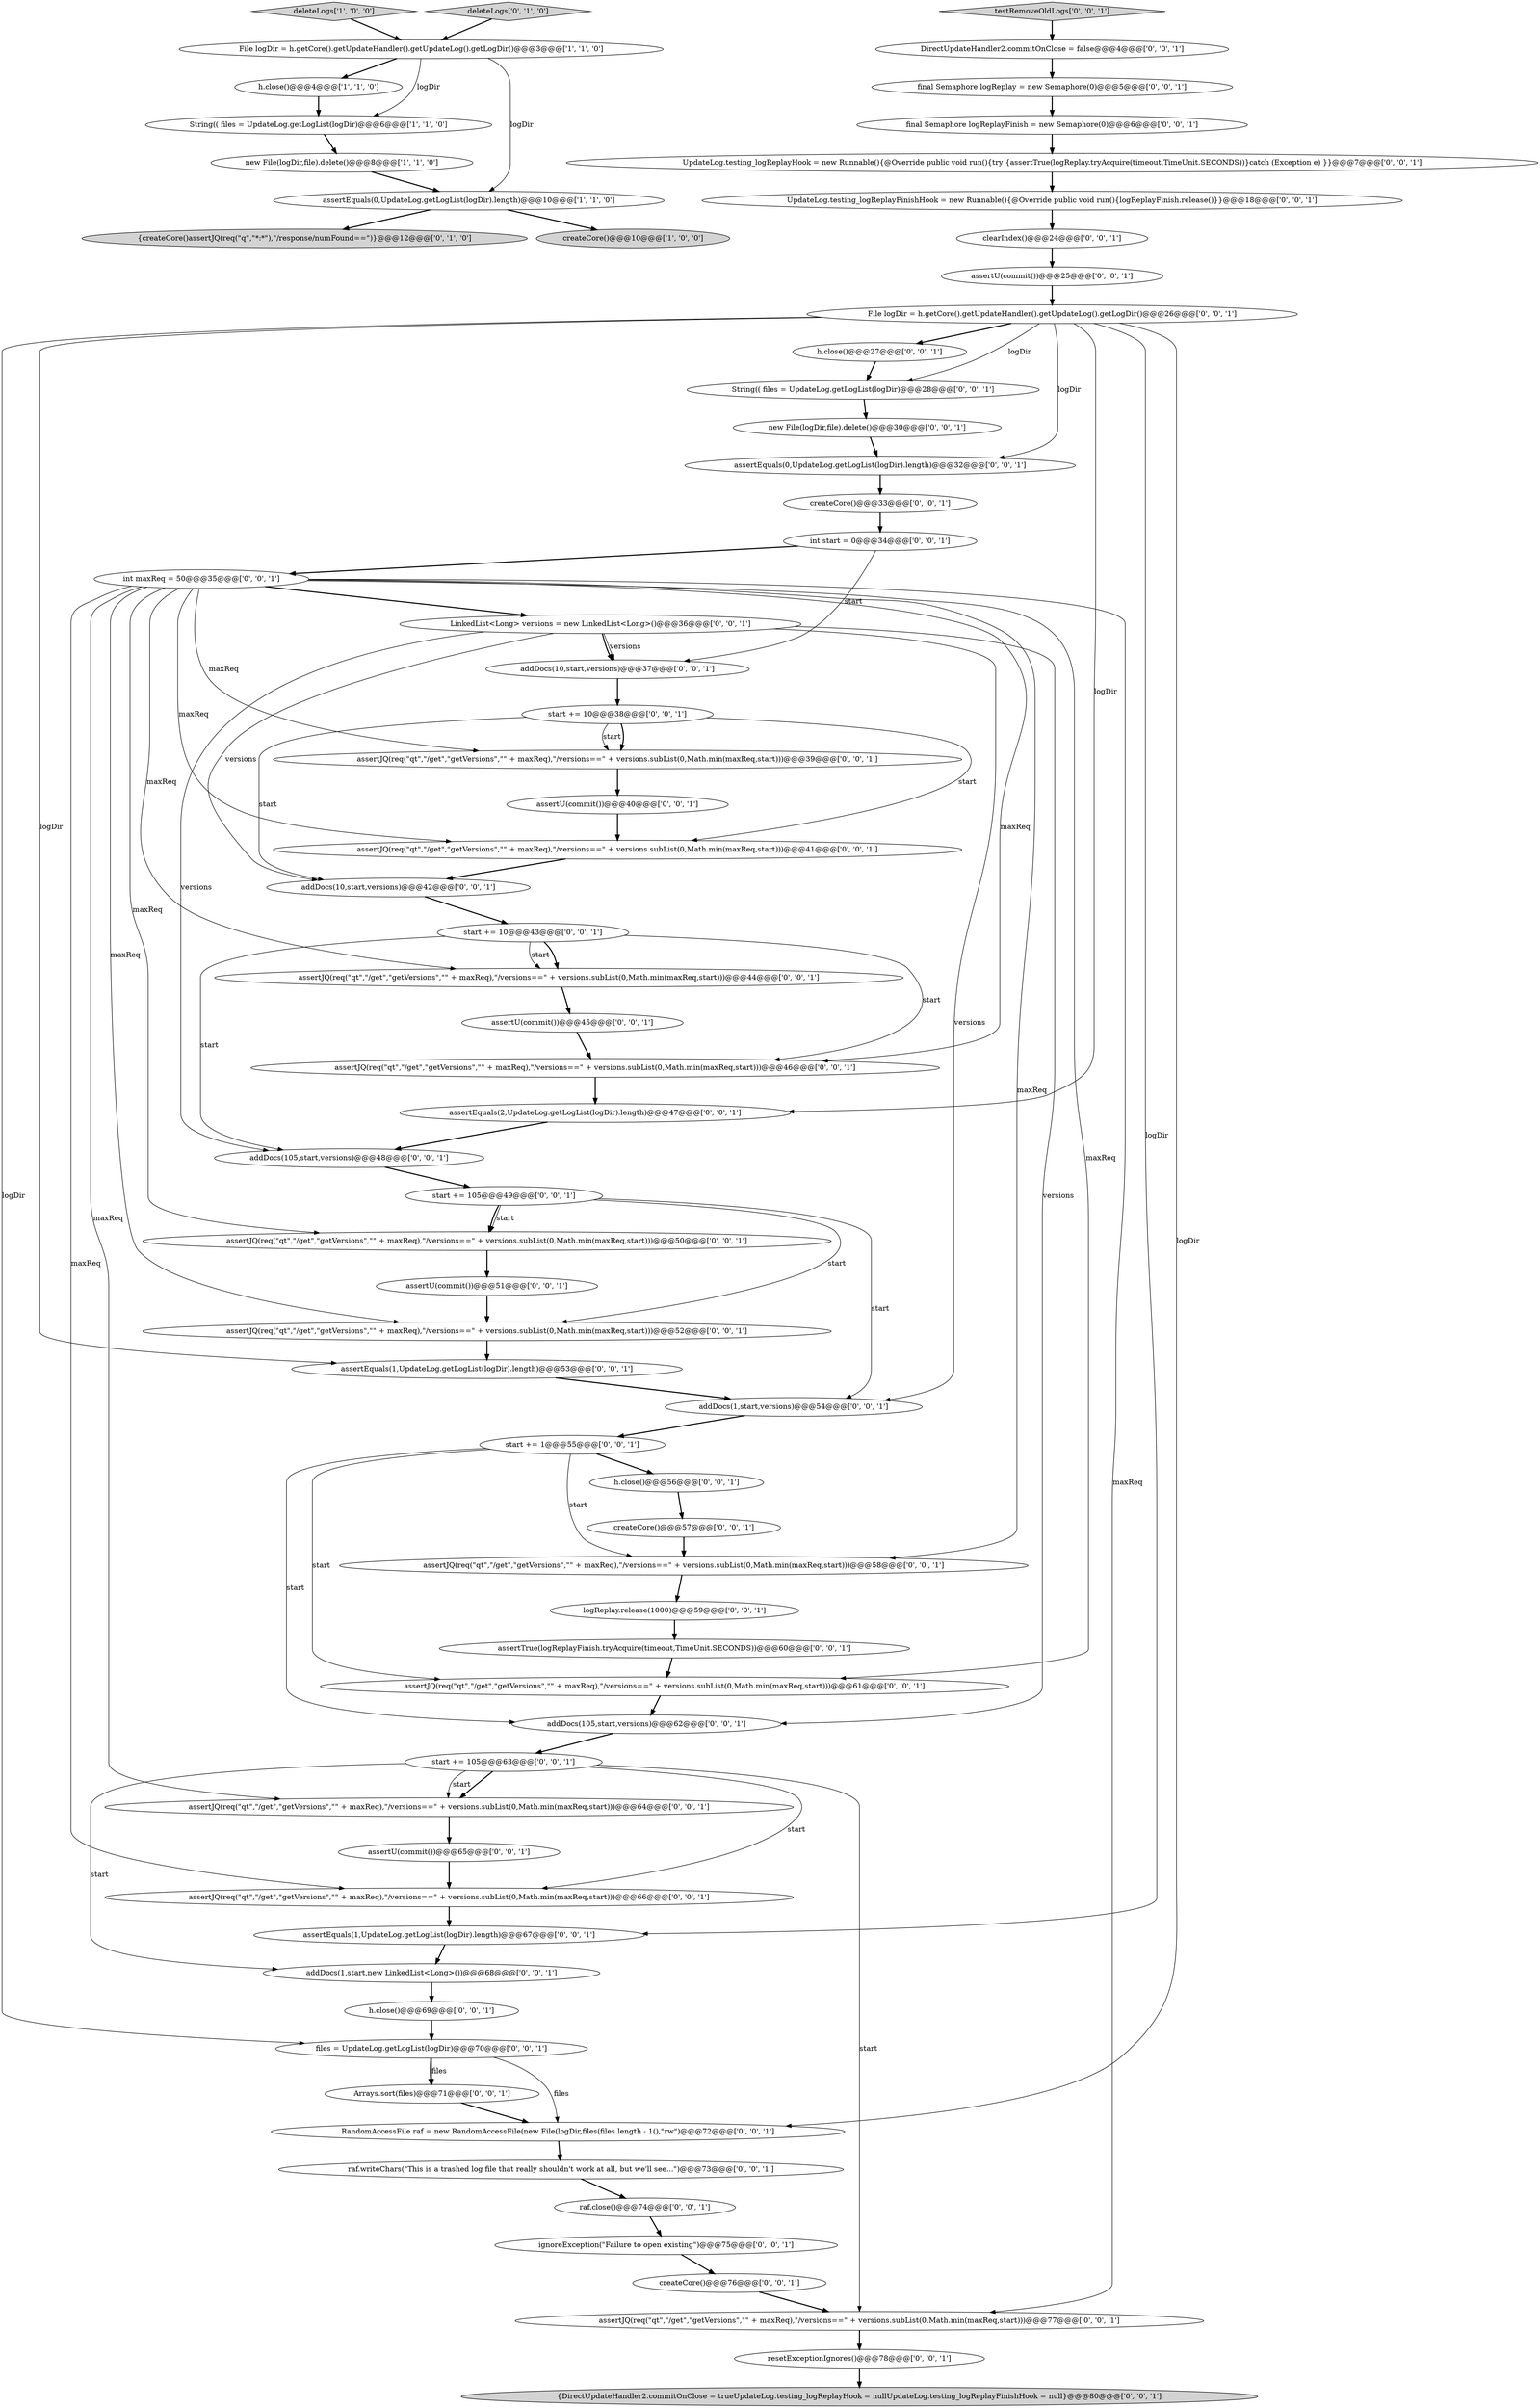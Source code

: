 digraph {
5 [style = filled, label = "h.close()@@@4@@@['1', '1', '0']", fillcolor = white, shape = ellipse image = "AAA0AAABBB1BBB"];
23 [style = filled, label = "addDocs(105,start,versions)@@@62@@@['0', '0', '1']", fillcolor = white, shape = ellipse image = "AAA0AAABBB3BBB"];
59 [style = filled, label = "RandomAccessFile raf = new RandomAccessFile(new File(logDir,files(files.length - 1(),\"rw\")@@@72@@@['0', '0', '1']", fillcolor = white, shape = ellipse image = "AAA0AAABBB3BBB"];
62 [style = filled, label = "assertEquals(2,UpdateLog.getLogList(logDir).length)@@@47@@@['0', '0', '1']", fillcolor = white, shape = ellipse image = "AAA0AAABBB3BBB"];
12 [style = filled, label = "assertJQ(req(\"qt\",\"/get\",\"getVersions\",\"\" + maxReq),\"/versions==\" + versions.subList(0,Math.min(maxReq,start)))@@@46@@@['0', '0', '1']", fillcolor = white, shape = ellipse image = "AAA0AAABBB3BBB"];
49 [style = filled, label = "assertJQ(req(\"qt\",\"/get\",\"getVersions\",\"\" + maxReq),\"/versions==\" + versions.subList(0,Math.min(maxReq,start)))@@@39@@@['0', '0', '1']", fillcolor = white, shape = ellipse image = "AAA0AAABBB3BBB"];
1 [style = filled, label = "deleteLogs['1', '0', '0']", fillcolor = lightgray, shape = diamond image = "AAA0AAABBB1BBB"];
8 [style = filled, label = "{createCore()assertJQ(req(\"q\",\"*:*\"),\"/response/numFound==\")}@@@12@@@['0', '1', '0']", fillcolor = lightgray, shape = ellipse image = "AAA1AAABBB2BBB"];
42 [style = filled, label = "start += 10@@@43@@@['0', '0', '1']", fillcolor = white, shape = ellipse image = "AAA0AAABBB3BBB"];
41 [style = filled, label = "addDocs(10,start,versions)@@@37@@@['0', '0', '1']", fillcolor = white, shape = ellipse image = "AAA0AAABBB3BBB"];
56 [style = filled, label = "final Semaphore logReplayFinish = new Semaphore(0)@@@6@@@['0', '0', '1']", fillcolor = white, shape = ellipse image = "AAA0AAABBB3BBB"];
10 [style = filled, label = "start += 105@@@63@@@['0', '0', '1']", fillcolor = white, shape = ellipse image = "AAA0AAABBB3BBB"];
50 [style = filled, label = "start += 10@@@38@@@['0', '0', '1']", fillcolor = white, shape = ellipse image = "AAA0AAABBB3BBB"];
7 [style = filled, label = "deleteLogs['0', '1', '0']", fillcolor = lightgray, shape = diamond image = "AAA0AAABBB2BBB"];
4 [style = filled, label = "new File(logDir,file).delete()@@@8@@@['1', '1', '0']", fillcolor = white, shape = ellipse image = "AAA0AAABBB1BBB"];
53 [style = filled, label = "h.close()@@@69@@@['0', '0', '1']", fillcolor = white, shape = ellipse image = "AAA0AAABBB3BBB"];
67 [style = filled, label = "assertJQ(req(\"qt\",\"/get\",\"getVersions\",\"\" + maxReq),\"/versions==\" + versions.subList(0,Math.min(maxReq,start)))@@@66@@@['0', '0', '1']", fillcolor = white, shape = ellipse image = "AAA0AAABBB3BBB"];
18 [style = filled, label = "assertU(commit())@@@25@@@['0', '0', '1']", fillcolor = white, shape = ellipse image = "AAA0AAABBB3BBB"];
38 [style = filled, label = "assertU(commit())@@@40@@@['0', '0', '1']", fillcolor = white, shape = ellipse image = "AAA0AAABBB3BBB"];
63 [style = filled, label = "ignoreException(\"Failure to open existing\")@@@75@@@['0', '0', '1']", fillcolor = white, shape = ellipse image = "AAA0AAABBB3BBB"];
20 [style = filled, label = "createCore()@@@76@@@['0', '0', '1']", fillcolor = white, shape = ellipse image = "AAA0AAABBB3BBB"];
48 [style = filled, label = "UpdateLog.testing_logReplayFinishHook = new Runnable(){@Override public void run(){logReplayFinish.release()}}@@@18@@@['0', '0', '1']", fillcolor = white, shape = ellipse image = "AAA0AAABBB3BBB"];
52 [style = filled, label = "logReplay.release(1000)@@@59@@@['0', '0', '1']", fillcolor = white, shape = ellipse image = "AAA0AAABBB3BBB"];
16 [style = filled, label = "h.close()@@@56@@@['0', '0', '1']", fillcolor = white, shape = ellipse image = "AAA0AAABBB3BBB"];
11 [style = filled, label = "raf.close()@@@74@@@['0', '0', '1']", fillcolor = white, shape = ellipse image = "AAA0AAABBB3BBB"];
21 [style = filled, label = "{DirectUpdateHandler2.commitOnClose = trueUpdateLog.testing_logReplayHook = nullUpdateLog.testing_logReplayFinishHook = null}@@@80@@@['0', '0', '1']", fillcolor = lightgray, shape = ellipse image = "AAA0AAABBB3BBB"];
57 [style = filled, label = "addDocs(105,start,versions)@@@48@@@['0', '0', '1']", fillcolor = white, shape = ellipse image = "AAA0AAABBB3BBB"];
0 [style = filled, label = "File logDir = h.getCore().getUpdateHandler().getUpdateLog().getLogDir()@@@3@@@['1', '1', '0']", fillcolor = white, shape = ellipse image = "AAA0AAABBB1BBB"];
17 [style = filled, label = "assertJQ(req(\"qt\",\"/get\",\"getVersions\",\"\" + maxReq),\"/versions==\" + versions.subList(0,Math.min(maxReq,start)))@@@52@@@['0', '0', '1']", fillcolor = white, shape = ellipse image = "AAA0AAABBB3BBB"];
29 [style = filled, label = "addDocs(10,start,versions)@@@42@@@['0', '0', '1']", fillcolor = white, shape = ellipse image = "AAA0AAABBB3BBB"];
51 [style = filled, label = "assertU(commit())@@@51@@@['0', '0', '1']", fillcolor = white, shape = ellipse image = "AAA0AAABBB3BBB"];
14 [style = filled, label = "addDocs(1,start,new LinkedList<Long>())@@@68@@@['0', '0', '1']", fillcolor = white, shape = ellipse image = "AAA0AAABBB3BBB"];
46 [style = filled, label = "assertU(commit())@@@65@@@['0', '0', '1']", fillcolor = white, shape = ellipse image = "AAA0AAABBB3BBB"];
37 [style = filled, label = "new File(logDir,file).delete()@@@30@@@['0', '0', '1']", fillcolor = white, shape = ellipse image = "AAA0AAABBB3BBB"];
31 [style = filled, label = "h.close()@@@27@@@['0', '0', '1']", fillcolor = white, shape = ellipse image = "AAA0AAABBB3BBB"];
40 [style = filled, label = "String(( files = UpdateLog.getLogList(logDir)@@@28@@@['0', '0', '1']", fillcolor = white, shape = ellipse image = "AAA0AAABBB3BBB"];
33 [style = filled, label = "final Semaphore logReplay = new Semaphore(0)@@@5@@@['0', '0', '1']", fillcolor = white, shape = ellipse image = "AAA0AAABBB3BBB"];
68 [style = filled, label = "assertJQ(req(\"qt\",\"/get\",\"getVersions\",\"\" + maxReq),\"/versions==\" + versions.subList(0,Math.min(maxReq,start)))@@@61@@@['0', '0', '1']", fillcolor = white, shape = ellipse image = "AAA0AAABBB3BBB"];
22 [style = filled, label = "int maxReq = 50@@@35@@@['0', '0', '1']", fillcolor = white, shape = ellipse image = "AAA0AAABBB3BBB"];
28 [style = filled, label = "Arrays.sort(files)@@@71@@@['0', '0', '1']", fillcolor = white, shape = ellipse image = "AAA0AAABBB3BBB"];
34 [style = filled, label = "assertEquals(1,UpdateLog.getLogList(logDir).length)@@@67@@@['0', '0', '1']", fillcolor = white, shape = ellipse image = "AAA0AAABBB3BBB"];
39 [style = filled, label = "assertJQ(req(\"qt\",\"/get\",\"getVersions\",\"\" + maxReq),\"/versions==\" + versions.subList(0,Math.min(maxReq,start)))@@@50@@@['0', '0', '1']", fillcolor = white, shape = ellipse image = "AAA0AAABBB3BBB"];
44 [style = filled, label = "assertTrue(logReplayFinish.tryAcquire(timeout,TimeUnit.SECONDS))@@@60@@@['0', '0', '1']", fillcolor = white, shape = ellipse image = "AAA0AAABBB3BBB"];
43 [style = filled, label = "int start = 0@@@34@@@['0', '0', '1']", fillcolor = white, shape = ellipse image = "AAA0AAABBB3BBB"];
27 [style = filled, label = "createCore()@@@57@@@['0', '0', '1']", fillcolor = white, shape = ellipse image = "AAA0AAABBB3BBB"];
60 [style = filled, label = "addDocs(1,start,versions)@@@54@@@['0', '0', '1']", fillcolor = white, shape = ellipse image = "AAA0AAABBB3BBB"];
58 [style = filled, label = "DirectUpdateHandler2.commitOnClose = false@@@4@@@['0', '0', '1']", fillcolor = white, shape = ellipse image = "AAA0AAABBB3BBB"];
64 [style = filled, label = "File logDir = h.getCore().getUpdateHandler().getUpdateLog().getLogDir()@@@26@@@['0', '0', '1']", fillcolor = white, shape = ellipse image = "AAA0AAABBB3BBB"];
2 [style = filled, label = "createCore()@@@10@@@['1', '0', '0']", fillcolor = lightgray, shape = ellipse image = "AAA0AAABBB1BBB"];
9 [style = filled, label = "assertEquals(0,UpdateLog.getLogList(logDir).length)@@@32@@@['0', '0', '1']", fillcolor = white, shape = ellipse image = "AAA0AAABBB3BBB"];
19 [style = filled, label = "assertJQ(req(\"qt\",\"/get\",\"getVersions\",\"\" + maxReq),\"/versions==\" + versions.subList(0,Math.min(maxReq,start)))@@@41@@@['0', '0', '1']", fillcolor = white, shape = ellipse image = "AAA0AAABBB3BBB"];
36 [style = filled, label = "files = UpdateLog.getLogList(logDir)@@@70@@@['0', '0', '1']", fillcolor = white, shape = ellipse image = "AAA0AAABBB3BBB"];
45 [style = filled, label = "LinkedList<Long> versions = new LinkedList<Long>()@@@36@@@['0', '0', '1']", fillcolor = white, shape = ellipse image = "AAA0AAABBB3BBB"];
66 [style = filled, label = "UpdateLog.testing_logReplayHook = new Runnable(){@Override public void run(){try {assertTrue(logReplay.tryAcquire(timeout,TimeUnit.SECONDS))}catch (Exception e) }}@@@7@@@['0', '0', '1']", fillcolor = white, shape = ellipse image = "AAA0AAABBB3BBB"];
54 [style = filled, label = "assertJQ(req(\"qt\",\"/get\",\"getVersions\",\"\" + maxReq),\"/versions==\" + versions.subList(0,Math.min(maxReq,start)))@@@77@@@['0', '0', '1']", fillcolor = white, shape = ellipse image = "AAA0AAABBB3BBB"];
13 [style = filled, label = "raf.writeChars(\"This is a trashed log file that really shouldn't work at all, but we'll see...\")@@@73@@@['0', '0', '1']", fillcolor = white, shape = ellipse image = "AAA0AAABBB3BBB"];
47 [style = filled, label = "createCore()@@@33@@@['0', '0', '1']", fillcolor = white, shape = ellipse image = "AAA0AAABBB3BBB"];
32 [style = filled, label = "testRemoveOldLogs['0', '0', '1']", fillcolor = lightgray, shape = diamond image = "AAA0AAABBB3BBB"];
65 [style = filled, label = "clearIndex()@@@24@@@['0', '0', '1']", fillcolor = white, shape = ellipse image = "AAA0AAABBB3BBB"];
6 [style = filled, label = "String(( files = UpdateLog.getLogList(logDir)@@@6@@@['1', '1', '0']", fillcolor = white, shape = ellipse image = "AAA0AAABBB1BBB"];
26 [style = filled, label = "start += 105@@@49@@@['0', '0', '1']", fillcolor = white, shape = ellipse image = "AAA0AAABBB3BBB"];
3 [style = filled, label = "assertEquals(0,UpdateLog.getLogList(logDir).length)@@@10@@@['1', '1', '0']", fillcolor = white, shape = ellipse image = "AAA0AAABBB1BBB"];
61 [style = filled, label = "start += 1@@@55@@@['0', '0', '1']", fillcolor = white, shape = ellipse image = "AAA0AAABBB3BBB"];
15 [style = filled, label = "resetExceptionIgnores()@@@78@@@['0', '0', '1']", fillcolor = white, shape = ellipse image = "AAA0AAABBB3BBB"];
24 [style = filled, label = "assertJQ(req(\"qt\",\"/get\",\"getVersions\",\"\" + maxReq),\"/versions==\" + versions.subList(0,Math.min(maxReq,start)))@@@64@@@['0', '0', '1']", fillcolor = white, shape = ellipse image = "AAA0AAABBB3BBB"];
30 [style = filled, label = "assertEquals(1,UpdateLog.getLogList(logDir).length)@@@53@@@['0', '0', '1']", fillcolor = white, shape = ellipse image = "AAA0AAABBB3BBB"];
25 [style = filled, label = "assertU(commit())@@@45@@@['0', '0', '1']", fillcolor = white, shape = ellipse image = "AAA0AAABBB3BBB"];
55 [style = filled, label = "assertJQ(req(\"qt\",\"/get\",\"getVersions\",\"\" + maxReq),\"/versions==\" + versions.subList(0,Math.min(maxReq,start)))@@@44@@@['0', '0', '1']", fillcolor = white, shape = ellipse image = "AAA0AAABBB3BBB"];
35 [style = filled, label = "assertJQ(req(\"qt\",\"/get\",\"getVersions\",\"\" + maxReq),\"/versions==\" + versions.subList(0,Math.min(maxReq,start)))@@@58@@@['0', '0', '1']", fillcolor = white, shape = ellipse image = "AAA0AAABBB3BBB"];
22->35 [style = solid, label="maxReq"];
60->61 [style = bold, label=""];
36->28 [style = solid, label="files"];
10->24 [style = bold, label=""];
22->54 [style = solid, label="maxReq"];
42->55 [style = bold, label=""];
23->10 [style = bold, label=""];
64->59 [style = solid, label="logDir"];
45->23 [style = solid, label="versions"];
10->14 [style = solid, label="start"];
42->12 [style = solid, label="start"];
45->41 [style = bold, label=""];
10->67 [style = solid, label="start"];
52->44 [style = bold, label=""];
25->12 [style = bold, label=""];
10->24 [style = solid, label="start"];
45->60 [style = solid, label="versions"];
50->29 [style = solid, label="start"];
46->67 [style = bold, label=""];
65->18 [style = bold, label=""];
13->11 [style = bold, label=""];
19->29 [style = bold, label=""];
54->15 [style = bold, label=""];
59->13 [style = bold, label=""];
7->0 [style = bold, label=""];
39->51 [style = bold, label=""];
36->28 [style = bold, label=""];
26->39 [style = solid, label="start"];
20->54 [style = bold, label=""];
35->52 [style = bold, label=""];
4->3 [style = bold, label=""];
34->14 [style = bold, label=""];
30->60 [style = bold, label=""];
22->49 [style = solid, label="maxReq"];
5->6 [style = bold, label=""];
42->55 [style = solid, label="start"];
53->36 [style = bold, label=""];
47->43 [style = bold, label=""];
61->68 [style = solid, label="start"];
22->67 [style = solid, label="maxReq"];
48->65 [style = bold, label=""];
38->19 [style = bold, label=""];
11->63 [style = bold, label=""];
15->21 [style = bold, label=""];
64->40 [style = solid, label="logDir"];
50->19 [style = solid, label="start"];
3->8 [style = bold, label=""];
36->59 [style = solid, label="files"];
45->57 [style = solid, label="versions"];
61->16 [style = bold, label=""];
22->45 [style = bold, label=""];
67->34 [style = bold, label=""];
22->17 [style = solid, label="maxReq"];
26->39 [style = bold, label=""];
1->0 [style = bold, label=""];
0->6 [style = solid, label="logDir"];
26->17 [style = solid, label="start"];
28->59 [style = bold, label=""];
64->36 [style = solid, label="logDir"];
22->55 [style = solid, label="maxReq"];
63->20 [style = bold, label=""];
6->4 [style = bold, label=""];
49->38 [style = bold, label=""];
18->64 [style = bold, label=""];
45->41 [style = solid, label="versions"];
45->29 [style = solid, label="versions"];
3->2 [style = bold, label=""];
66->48 [style = bold, label=""];
57->26 [style = bold, label=""];
12->62 [style = bold, label=""];
22->12 [style = solid, label="maxReq"];
61->35 [style = solid, label="start"];
32->58 [style = bold, label=""];
16->27 [style = bold, label=""];
9->47 [style = bold, label=""];
68->23 [style = bold, label=""];
37->9 [style = bold, label=""];
17->30 [style = bold, label=""];
43->22 [style = bold, label=""];
62->57 [style = bold, label=""];
55->25 [style = bold, label=""];
26->60 [style = solid, label="start"];
29->42 [style = bold, label=""];
22->39 [style = solid, label="maxReq"];
31->40 [style = bold, label=""];
22->19 [style = solid, label="maxReq"];
42->57 [style = solid, label="start"];
51->17 [style = bold, label=""];
41->50 [style = bold, label=""];
22->24 [style = solid, label="maxReq"];
56->66 [style = bold, label=""];
27->35 [style = bold, label=""];
0->3 [style = solid, label="logDir"];
44->68 [style = bold, label=""];
64->62 [style = solid, label="logDir"];
64->34 [style = solid, label="logDir"];
10->54 [style = solid, label="start"];
22->68 [style = solid, label="maxReq"];
64->9 [style = solid, label="logDir"];
58->33 [style = bold, label=""];
14->53 [style = bold, label=""];
50->49 [style = bold, label=""];
61->23 [style = solid, label="start"];
40->37 [style = bold, label=""];
64->30 [style = solid, label="logDir"];
43->41 [style = solid, label="start"];
33->56 [style = bold, label=""];
0->5 [style = bold, label=""];
64->31 [style = bold, label=""];
24->46 [style = bold, label=""];
50->49 [style = solid, label="start"];
}

